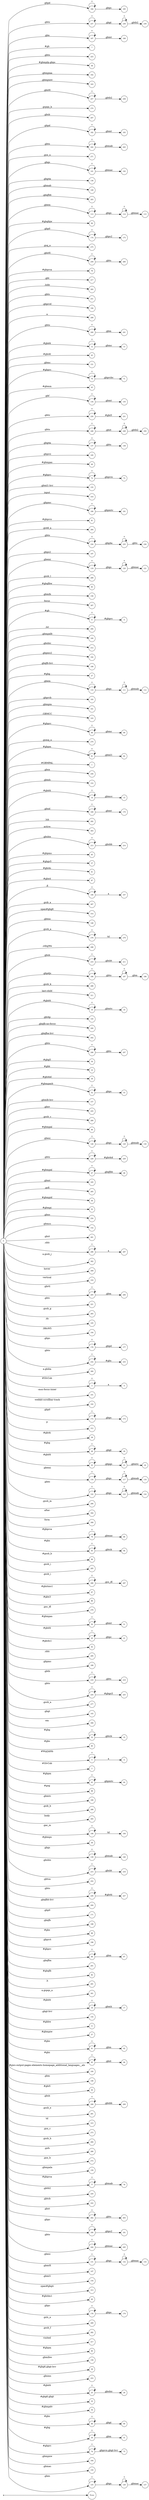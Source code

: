 digraph NFA {
  rankdir=LR;
  node [shape=circle, fontsize=10];
  __start [shape=point, label=""];
  __start -> None;
  184 [label="184"];
  17 [label="17"];
  237 [label="237"];
  167 [label="167"];
  7 [label="7"];
  223 [label="223"];
  58 [label="58"];
  162 [label="162"];
  163 [label="163"];
  179 [label="179"];
  257 [label="257"];
  274 [label="274"];
  241 [label="241"];
  207 [label="207"];
  181 [label="181"];
  182 [label="182"];
  242 [label="242"];
  271 [label="271"];
  80 [label="80"];
  141 [label="141"];
  109 [label="109"];
  136 [label="136"];
  185 [label="185"];
  118 [label="118"];
  149 [label="149"];
  203 [label="203"];
  113 [label="113"];
  107 [label="107"];
  188 [label="188"];
  84 [label="84"];
  23 [label="23"];
  227 [label="227"];
  174 [label="174"];
  275 [label="275"];
  173 [label="173"];
  259 [label="259"];
  76 [label="76"];
  245 [label="245"];
  217 [label="217"];
  142 [label="142"];
  279 [label="279"];
  293 [label="293"];
  251 [label="251"];
  112 [label="112"];
  194 [label="194"];
  239 [label="239"];
  299 [label="299"];
  240 [label="240"];
  12 [label="12"];
  43 [label="43"];
  151 [label="151"];
  24 [label="24"];
  133 [label="133"];
  70 [label="70"];
  45 [label="45"];
  115 [label="115"];
  263 [label="263"];
  225 [label="225"];
  134 [label="134"];
  230 [label="230"];
  248 [label="248"];
  111 [label="111"];
  137 [label="137"];
  195 [label="195"];
  49 [label="49"];
  72 [label="72"];
  130 [label="130"];
  135 [label="135"];
  33 [label="33"];
  155 [label="155"];
  310 [label="310"];
  190 [label="190"];
  81 [label="81"];
  264 [label="264"];
  234 [label="234"];
  235 [label="235"];
  197 [label="197"];
  119 [label="119"];
  216 [label="216"];
  4 [label="4"];
  289 [label="289"];
  26 [label="26"];
  83 [label="83"];
  156 [label="156"];
  307 [label="307"];
  75 [label="75"];
  8 [label="8"];
  294 [label="294"];
  120 [label="120"];
  160 [label="160"];
  212 [label="212"];
  192 [label="192"];
  199 [label="199"];
  27 [label="27"];
  110 [label="110"];
  193 [label="193"];
  161 [label="161"];
  103 [label="103"];
  68 [label="68"];
  92 [label="92"];
  96 [label="96"];
  124 [label="124"];
  270 [label="270"];
  61 [label="61"];
  53 [label="53"];
  177 [label="177"];
  1 [label="1"];
  256 [label="256"];
  153 [label="153"];
  14 [label="14"];
  169 [label="169"];
  243 [label="243"];
  292 [label="292"];
  303 [label="303"];
  213 [label="213"];
  231 [label="231"];
  65 [label="65"];
  229 [label="229"];
  37 [label="37"];
  41 [label="41"];
  87 [label="87"];
  106 [label="106"];
  29 [label="29"];
  267 [label="267"];
  314 [label="314"];
  148 [label="148"];
  278 [label="278"];
  298 [label="298"];
  210 [label="210"];
  48 [label="48"];
  238 [label="238"];
  186 [label="186"];
  288 [label="288"];
  311 [label="311"];
  64 [label="64"];
  62 [label="62"];
  18 [label="18"];
  145 [label="145"];
  200 [label="200"];
  202 [label="202"];
  246 [label="246"];
  34 [label="34"];
  10 [label="10"];
  39 [label="39"];
  129 [label="129"];
  52 [label="52"];
  157 [label="157"];
  255 [label="255"];
  233 [label="233"];
  280 [label="280"];
  214 [label="214"];
  46 [label="46"];
  128 [label="128"];
  228 [label="228"];
  94 [label="94"];
  170 [label="170"];
  47 [label="47"];
  165 [label="165"];
  265 [label="265"];
  56 [label="56"];
  55 [label="55"];
  254 [label="254"];
  152 [label="152"];
  261 [label="261"];
  296 [label="296"];
  302 [label="302"];
  309 [label="309"];
  316 [label="316"];
  205 [label="205"];
  221 [label="221"];
  283 [label="283"];
  168 [label="168"];
  105 [label="105"];
  104 [label="104"];
  176 [label="176"];
  232 [label="232"];
  300 [label="300"];
  19 [label="19"];
  260 [label="260"];
  3 [label="3"];
  101 [label="101"];
  102 [label="102"];
  172 [label="172"];
  312 [label="312"];
  38 [label="38"];
  28 [label="28"];
  22 [label="22"];
  121 [label="121"];
  31 [label="31"];
  117 [label="117"];
  206 [label="206"];
  73 [label="73"];
  116 [label="116"];
  122 [label="122"];
  132 [label="132"];
  187 [label="187"];
  290 [label="290"];
  304 [label="304"];
  308 [label="308"];
  79 [label="79"];
  93 [label="93"];
  99 [label="99"];
  123 [label="123"];
  127 [label="127"];
  211 [label="211"];
  285 [label="285"];
  287 [label="287"];
  286 [label="286"];
  21 [label="21"];
  97 [label="97"];
  191 [label="191"];
  86 [label="86"];
  114 [label="114"];
  209 [label="209"];
  219 [label="219"];
  276 [label="276"];
  50 [label="50"];
  20 [label="20"];
  42 [label="42"];
  295 [label="295"];
  9 [label="9"];
  189 [label="189"];
  218 [label="218"];
  224 [label="224"];
  277 [label="277"];
  143 [label="143"];
  306 [label="306"];
  32 [label="32"];
  85 [label="85"];
  71 [label="71"];
  5 [label="5"];
  2 [label="2"];
  63 [label="63"];
  98 [label="98"];
  166 [label="166"];
  268 [label="268"];
  305 [label="305"];
  108 [label="108"];
  51 [label="51"];
  59 [label="59"];
  139 [label="139"];
  215 [label="215"];
  252 [label="252"];
  226 [label="226"];
  204 [label="204"];
  247 [label="247"];
  171 [label="171"];
  198 [label="198"];
  88 [label="88"];
  196 [label="196"];
  66 [label="66"];
  201 [label="201"];
  82 [label="82"];
  15 [label="15"];
  291 [label="291"];
  301 [label="301"];
  297 [label="297"];
  16 [label="16"];
  144 [label="144"];
  6 [label="6"];
  11 [label="11"];
  57 [label="57"];
  91 [label="91"];
  95 [label="95"];
  100 [label="100"];
  146 [label="146"];
  44 [label="44"];
  208 [label="208"];
  281 [label="281"];
  315 [label="315"];
  273 [label="273"];
  78 [label="78"];
  284 [label="284"];
  175 [label="175"];
  266 [label="266"];
  272 [label="272"];
  159 [label="159"];
  69 [label="69"];
  138 [label="138"];
  77 [label="77"];
  13 [label="13"];
  220 [label="220"];
  126 [label="126"];
  222 [label="222"];
  90 [label="90"];
  140 [label="140"];
  262 [label="262"];
  67 [label="67"];
  180 [label="180"];
  244 [label="244"];
  131 [label="131"];
  147 [label="147"];
  154 [label="154"];
  313 [label="313"];
  40 [label="40"];
  178 [label="178"];
  236 [label="236"];
  258 [label="258"];
  269 [label="269"];
  282 [label="282"];
  317 [label="317"];
  0 [label="0"];
  249 [label="249"];
  60 [label="60"];
  158 [label="158"];
  36 [label="36"];
  253 [label="253"];
  25 [label="25"];
  35 [label="35"];
  54 [label="54"];
  89 [label="89"];
  30 [label="30"];
  183 [label="183"];
  74 [label="74"];
  164 [label="164"];
  250 [label="250"];
  150 [label="150"];
  125 [label="125"];
  { node [shape=doublecircle]; 1 2 4 6 7 9 10 11 13 15 17 19 21 24 26 27 29 31 33 34 35 36 37 38 39 40 41 42 43 44 45 46 48 49 51 53 54 55 56 57 58 59 60 62 64 65 67 69 71 73 75 76 78 80 81 82 83 84 85 86 87 88 90 92 94 96 97 98 99 100 101 102 103 104 105 107 109 112 115 118 121 124 127 130 133 135 136 138 140 142 143 144 145 146 147 148 149 150 151 152 153 154 155 156 157 158 159 160 161 162 163 164 165 166 168 170 171 173 175 177 179 181 183 185 188 189 191 192 193 194 195 196 197 198 199 200 201 202 203 204 206 207 209 211 212 214 216 217 219 220 221 222 223 225 227 229 231 233 236 239 241 243 245 247 250 251 252 253 254 255 256 258 260 261 263 264 265 266 267 268 269 270 271 272 273 274 275 276 277 279 280 281 282 283 284 285 287 288 289 290 291 292 293 294 295 297 298 299 300 301 302 303 304 305 306 307 308 309 310 311 312 313 314 315 316 317 }
  0 -> 1 [label="#GBMPAL"];
  0 -> 2 [label="#SIvCob"];
  0 -> 3 [label="#SIvCob"];
  3 -> 3 [label="*"];
  3 -> 4 [label="a"];
  0 -> 5 [label="#WqQANb"];
  5 -> 5 [label="*"];
  5 -> 6 [label="a"];
  0 -> 7 [label="#gb"];
  0 -> 8 [label="#gb"];
  8 -> 8 [label="*"];
  8 -> 9 [label="#gbprc"];
  0 -> 10 [label="#gbb"];
  0 -> 11 [label="#gbbw"];
  0 -> 12 [label="#gbd4"];
  12 -> 12 [label="*"];
  12 -> 13 [label=".gbmc"];
  0 -> 14 [label="#gbd4"];
  14 -> 14 [label="*"];
  14 -> 15 [label=".gbmcc"];
  0 -> 16 [label="#gbd4"];
  16 -> 16 [label="*"];
  16 -> 17 [label=".gbmh"];
  0 -> 18 [label="#gbd4"];
  18 -> 18 [label="*"];
  18 -> 19 [label=".gbmtc"];
  0 -> 20 [label="#gbd4"];
  20 -> 20 [label="*"];
  20 -> 21 [label=".gbpc"];
  0 -> 22 [label="#gbd4"];
  22 -> 22 [label="*"];
  22 -> 23 [label=".gbpgs"];
  23 -> 23 [label="*"];
  23 -> 24 [label=".gbmtc"];
  0 -> 25 [label="#gbd4"];
  25 -> 25 [label="*"];
  25 -> 26 [label=".gbsbic"];
  0 -> 27 [label="#gbg"];
  0 -> 28 [label="#gbg"];
  28 -> 28 [label="*"];
  28 -> 29 [label=".gbgt"];
  0 -> 30 [label="#gbg"];
  30 -> 30 [label="*"];
  30 -> 31 [label=".gbm"];
  0 -> 32 [label="#gbg"];
  32 -> 32 [label="*"];
  32 -> 33 [label=".gbtcb"];
  0 -> 34 [label="#gbg5"];
  0 -> 35 [label="#gbg6.gbgt"];
  0 -> 36 [label="#gbg6.gbgt-hvr"];
  0 -> 37 [label="#gbgs5"];
  0 -> 38 [label="#gbi4i"];
  0 -> 39 [label="#gbi4id"];
  0 -> 40 [label="#gbi4m1"];
  0 -> 41 [label="#gbi4s"];
  0 -> 42 [label="#gbi4s1"];
  0 -> 43 [label="#gbi4t"];
  0 -> 44 [label="#gbi5"];
  0 -> 45 [label="#gbmm"];
  0 -> 46 [label="#gbmpal"];
  0 -> 47 [label="#gbmpal"];
  47 -> 47 [label="*"];
  47 -> 48 [label=".gbqfbb"];
  0 -> 49 [label="#gbmpas"];
  0 -> 50 [label="#gbmpas"];
  50 -> 50 [label="*"];
  50 -> 51 [label=".gbmt"];
  0 -> 52 [label="#gbmpasb"];
  52 -> 52 [label="*"];
  52 -> 53 [label=".gbps"];
  0 -> 54 [label="#gbmpdv"];
  0 -> 55 [label="#gbmpi"];
  0 -> 56 [label="#gbmpid"];
  0 -> 57 [label="#gbmpiw"];
  0 -> 58 [label="#gbmplp.gbps"];
  0 -> 59 [label="#gbmps"];
  0 -> 60 [label="#gbpm"];
  0 -> 61 [label="#gbpm"];
  61 -> 61 [label="*"];
  61 -> 62 [label=".gbml1"];
  0 -> 63 [label="#gbpm"];
  63 -> 63 [label="*"];
  63 -> 64 [label=".gbpmtc"];
  0 -> 65 [label="#gbpms"];
  0 -> 66 [label="#gbprc"];
  66 -> 66 [label="*"];
  66 -> 67 [label=".gbm"];
  0 -> 68 [label="#gbprc"];
  68 -> 68 [label="*"];
  68 -> 69 [label=".gbmc"];
  0 -> 70 [label="#gbprc"];
  70 -> 70 [label="*"];
  70 -> 71 [label=".gbprcbc"];
  0 -> 72 [label="#gbprc"];
  72 -> 72 [label="*"];
  72 -> 73 [label=".gbprcx"];
  0 -> 74 [label="#gbprc"];
  74 -> 74 [label="*"];
  74 -> 75 [label=".gbprcx.gbgt-hvr"];
  0 -> 76 [label="#gbprca"];
  0 -> 77 [label="#gbprca"];
  77 -> 77 [label="*"];
  77 -> 78 [label=".gbmab"];
  0 -> 79 [label="#gbprca"];
  79 -> 79 [label="*"];
  79 -> 80 [label=".gbmac"];
  0 -> 81 [label="#gbprcs"];
  0 -> 82 [label="#gbqfb"];
  0 -> 83 [label="#gbqfbw"];
  0 -> 84 [label="#gbqfqw"];
  0 -> 85 [label="#gbs"];
  0 -> 86 [label="#gbx3"];
  0 -> 87 [label="#gbx4"];
  0 -> 88 [label="#gbz"];
  0 -> 89 [label="#gbz"];
  89 -> 89 [label="*"];
  89 -> 90 [label=".gbgt"];
  0 -> 91 [label="#gbz"];
  91 -> 91 [label="*"];
  91 -> 92 [label=".gbm"];
  0 -> 93 [label="#gbz"];
  93 -> 93 [label="*"];
  93 -> 94 [label=".gbtcb"];
  0 -> 95 [label="#gbz"];
  95 -> 95 [label="*"];
  95 -> 96 [label=".gbzt"];
  0 -> 97 [label="#gbztms1"];
  0 -> 98 [label="#gog"];
  0 -> 99 [label="#gssb_b"];
  0 -> 100 [label="#gws-output-pages-elements-homepage_additional_languages__als"];
  0 -> 101 [label="-moz-focus-inner"];
  0 -> 102 [label="-webkit-scrollbar-track"];
  0 -> 103 [label=".GBMCC"];
  0 -> 104 [label=".H6sW5"];
  0 -> 105 [label=".ds"];
  0 -> 106 [label=".fl"];
  106 -> 106 [label="*"];
  106 -> 107 [label="a"];
  0 -> 108 [label=".gac_m"];
  108 -> 108 [label="*"];
  108 -> 109 [label="td"];
  0 -> 110 [label=".gbem"];
  110 -> 110 [label="*"];
  110 -> 111 [label=".gbgs"];
  111 -> 111 [label="*"];
  111 -> 112 [label=".gbmab"];
  0 -> 113 [label=".gbem"];
  113 -> 113 [label="*"];
  113 -> 114 [label=".gbgs"];
  114 -> 114 [label="*"];
  114 -> 115 [label=".gbmac"];
  0 -> 116 [label=".gbemi"];
  116 -> 116 [label="*"];
  116 -> 117 [label=".gbgs"];
  117 -> 117 [label="*"];
  117 -> 118 [label=".gbmab"];
  0 -> 119 [label=".gbemi"];
  119 -> 119 [label="*"];
  119 -> 120 [label=".gbgs"];
  120 -> 120 [label="*"];
  120 -> 121 [label=".gbmac"];
  0 -> 122 [label=".gbes"];
  122 -> 122 [label="*"];
  122 -> 123 [label=".gbgs"];
  123 -> 123 [label="*"];
  123 -> 124 [label=".gbmab"];
  0 -> 125 [label=".gbes"];
  125 -> 125 [label="*"];
  125 -> 126 [label=".gbgs"];
  126 -> 126 [label="*"];
  126 -> 127 [label=".gbmac"];
  0 -> 128 [label=".gbesi"];
  128 -> 128 [label="*"];
  128 -> 129 [label=".gbgs"];
  129 -> 129 [label="*"];
  129 -> 130 [label=".gbmab"];
  0 -> 131 [label=".gbesi"];
  131 -> 131 [label="*"];
  131 -> 132 [label=".gbgs"];
  132 -> 132 [label="*"];
  132 -> 133 [label=".gbmac"];
  0 -> 134 [label=".gbf"];
  134 -> 134 [label="*"];
  134 -> 135 [label=".gbmt"];
  0 -> 136 [label=".gbg4a"];
  0 -> 137 [label=".gbg4a"];
  137 -> 137 [label="*"];
  137 -> 138 [label=".gbts"];
  0 -> 139 [label=".gbgs"];
  139 -> 139 [label="*"];
  139 -> 140 [label=".gbmab"];
  0 -> 141 [label=".gbgs"];
  141 -> 141 [label="*"];
  141 -> 142 [label=".gbmac"];
  0 -> 143 [label=".gbgt"];
  0 -> 144 [label=".gbgt-hvr"];
  0 -> 145 [label=".gbi4p"];
  0 -> 146 [label=".gbm"];
  0 -> 147 [label=".gbm0l"];
  0 -> 148 [label=".gbma"];
  0 -> 149 [label=".gbmab"];
  0 -> 150 [label=".gbmac"];
  0 -> 151 [label=".gbmc"];
  0 -> 152 [label=".gbmcc"];
  0 -> 153 [label=".gbmh"];
  0 -> 154 [label=".gbml1"];
  0 -> 155 [label=".gbml1-hvr"];
  0 -> 156 [label=".gbmlb"];
  0 -> 157 [label=".gbmlb-hvr"];
  0 -> 158 [label=".gbmlbw"];
  0 -> 159 [label=".gbmpala"];
  0 -> 160 [label=".gbmpalb"];
  0 -> 161 [label=".gbmpia"];
  0 -> 162 [label=".gbmpiaa"];
  0 -> 163 [label=".gbmpiaw"];
  0 -> 164 [label=".gbmpnw"];
  0 -> 165 [label=".gbmt"];
  0 -> 166 [label=".gbmtc"];
  0 -> 167 [label=".gbn"];
  167 -> 167 [label="*"];
  167 -> 168 [label=".gbmt"];
  0 -> 169 [label=".gbnd"];
  169 -> 169 [label="*"];
  169 -> 170 [label=".gbmt"];
  0 -> 171 [label=".gbp0"];
  0 -> 172 [label=".gbp0"];
  172 -> 172 [label="*"];
  172 -> 173 [label=".gbps"];
  0 -> 174 [label=".gbp0"];
  174 -> 174 [label="*"];
  174 -> 175 [label=".gbps2"];
  0 -> 176 [label=".gbpc"];
  176 -> 176 [label="*"];
  176 -> 177 [label=".gbpd"];
  0 -> 178 [label=".gbpc"];
  178 -> 178 [label="*"];
  178 -> 179 [label=".gbps"];
  0 -> 180 [label=".gbpc"];
  180 -> 180 [label="*"];
  180 -> 181 [label=".gbps2"];
  0 -> 182 [label=".gbpd"];
  182 -> 182 [label="*"];
  182 -> 183 [label=".gbmt"];
  0 -> 184 [label=".gbpd"];
  184 -> 184 [label="*"];
  184 -> 185 [label=".gbps"];
  0 -> 186 [label=".gbpdjs"];
  186 -> 186 [label="*"];
  186 -> 187 [label=".gbto"];
  187 -> 187 [label="*"];
  187 -> 188 [label=".gbm"];
  0 -> 189 [label=".gbpmc"];
  0 -> 190 [label=".gbpmc"];
  190 -> 190 [label="*"];
  190 -> 191 [label=".gbpmtc"];
  0 -> 192 [label=".gbpms2"];
  0 -> 193 [label=".gbprcb"];
  0 -> 194 [label=".gbprcd"];
  0 -> 195 [label=".gbprci"];
  0 -> 196 [label=".gbprct"];
  0 -> 197 [label=".gbps2"];
  0 -> 198 [label=".gbqfb"];
  0 -> 199 [label=".gbqfb-hvr"];
  0 -> 200 [label=".gbqfb-no-focus"];
  0 -> 201 [label=".gbqfba"];
  0 -> 202 [label=".gbqfba-hvr"];
  0 -> 203 [label=".gbqfbb"];
  0 -> 204 [label=".gbqfbb-hvr"];
  0 -> 205 [label=".gbrtl"];
  205 -> 205 [label="*"];
  205 -> 206 [label=".gbm"];
  0 -> 207 [label=".gbsb"];
  0 -> 208 [label=".gbsb"];
  208 -> 208 [label="*"];
  208 -> 209 [label=".gbsbb"];
  0 -> 210 [label=".gbsb"];
  210 -> 210 [label="*"];
  210 -> 211 [label=".gbsbt"];
  0 -> 212 [label=".gbsbic"];
  0 -> 213 [label=".gbsbis"];
  213 -> 213 [label="*"];
  213 -> 214 [label=".gbsbb"];
  0 -> 215 [label=".gbsbis"];
  215 -> 215 [label="*"];
  215 -> 216 [label=".gbsbt"];
  0 -> 217 [label=".gbt"];
  0 -> 218 [label=".gbtb"];
  218 -> 218 [label="*"];
  218 -> 219 [label=".gbts"];
  0 -> 220 [label=".gbtb2"];
  0 -> 221 [label=".gbtc"];
  0 -> 222 [label=".gbtcb"];
  0 -> 223 [label=".gbto"];
  0 -> 224 [label=".gbto"];
  224 -> 224 [label="*"];
  224 -> 225 [label="#gbgs5"];
  0 -> 226 [label=".gbto"];
  226 -> 226 [label="*"];
  226 -> 227 [label="#gbi4i"];
  0 -> 228 [label=".gbto"];
  228 -> 228 [label="*"];
  228 -> 229 [label="#gbi4id"];
  0 -> 230 [label=".gbto"];
  230 -> 230 [label="*"];
  230 -> 231 [label="#gbi5"];
  0 -> 232 [label=".gbto"];
  232 -> 232 [label="*"];
  232 -> 233 [label="#gbs"];
  0 -> 234 [label=".gbto"];
  234 -> 234 [label="*"];
  234 -> 235 [label=".gbg4a"];
  235 -> 235 [label="*"];
  235 -> 236 [label=".gbts"];
  0 -> 237 [label=".gbto"];
  237 -> 237 [label="*"];
  237 -> 238 [label=".gbgt"];
  238 -> 238 [label="*"];
  238 -> 239 [label=".gbtb2"];
  0 -> 240 [label=".gbto"];
  240 -> 240 [label="*"];
  240 -> 241 [label=".gbm"];
  0 -> 242 [label=".gbto"];
  242 -> 242 [label="*"];
  242 -> 243 [label=".gbmab"];
  0 -> 244 [label=".gbto"];
  244 -> 244 [label="*"];
  244 -> 245 [label=".gbmac"];
  0 -> 246 [label=".gbto"];
  246 -> 246 [label="*"];
  246 -> 247 [label=".gbts"];
  0 -> 248 [label=".gbto"];
  248 -> 248 [label="*"];
  248 -> 249 [label=".gbzt"];
  249 -> 249 [label="*"];
  249 -> 250 [label=".gbtb2"];
  0 -> 251 [label=".gbts"];
  0 -> 252 [label=".gbtsa"];
  0 -> 253 [label=".gbxms"];
  0 -> 254 [label=".gbxo"];
  0 -> 255 [label=".gbxv"];
  0 -> 256 [label=".gbxx"];
  0 -> 257 [label=".gbz0l"];
  257 -> 257 [label="*"];
  257 -> 258 [label=".gbtb2"];
  0 -> 259 [label=".gbz0l"];
  259 -> 259 [label="*"];
  259 -> 260 [label=".gbts"];
  0 -> 261 [label=".gbzt"];
  0 -> 262 [label=".gbzt"];
  262 -> 262 [label="*"];
  262 -> 263 [label=".gbts"];
  0 -> 264 [label=".gsdd_a"];
  0 -> 265 [label=".gsfi"];
  0 -> 266 [label=".gsfs"];
  0 -> 267 [label=".gsib_a"];
  0 -> 268 [label=".gsib_b"];
  0 -> 269 [label=".gsls_a"];
  0 -> 270 [label=".gsmq_a"];
  0 -> 271 [label=".gsn_a"];
  0 -> 272 [label=".gsn_b"];
  0 -> 273 [label=".gsn_c"];
  0 -> 274 [label=".gspqs_b"];
  0 -> 275 [label=".gsq_a"];
  0 -> 276 [label=".gss_ifl"];
  0 -> 277 [label=".gssb_a"];
  0 -> 278 [label=".gssb_a"];
  278 -> 278 [label="*"];
  278 -> 279 [label="td"];
  0 -> 280 [label=".gssb_c"];
  0 -> 281 [label=".gssb_e"];
  0 -> 282 [label=".gssb_f"];
  0 -> 283 [label=".gssb_g"];
  0 -> 284 [label=".gssb_h"];
  0 -> 285 [label=".gssb_i"];
  0 -> 286 [label=".gssb_i"];
  286 -> 286 [label="*"];
  286 -> 287 [label=".gss_ifl"];
  0 -> 288 [label=".gssb_k"];
  0 -> 289 [label=".gssb_l"];
  0 -> 290 [label=".gssb_m"];
  0 -> 291 [label=".h"];
  0 -> 292 [label=".lsb"];
  0 -> 293 [label=".lsbb"];
  0 -> 294 [label=".lst"];
  0 -> 295 [label=".sblc"];
  0 -> 296 [label=".sblc"];
  296 -> 296 [label="*"];
  296 -> 297 [label="a"];
  0 -> 298 [label=".z4hgWe"];
  0 -> 299 [label="a"];
  0 -> 300 [label="a.gbiba"];
  0 -> 301 [label="a.gspqs_a"];
  0 -> 302 [label="a.gssb_j"];
  0 -> 303 [label="active"];
  0 -> 304 [label="after"];
  0 -> 305 [label="body"];
  0 -> 306 [label="em"];
  0 -> 307 [label="focus"];
  0 -> 308 [label="form"];
  0 -> 309 [label="hover"];
  0 -> 310 [label="input"];
  0 -> 311 [label="last-child"];
  0 -> 312 [label="p"];
  0 -> 313 [label="span#gbg4"];
  0 -> 314 [label="span#gbg6"];
  0 -> 315 [label="td"];
  0 -> 316 [label="vertical"];
  0 -> 317 [label="visited"];
}
